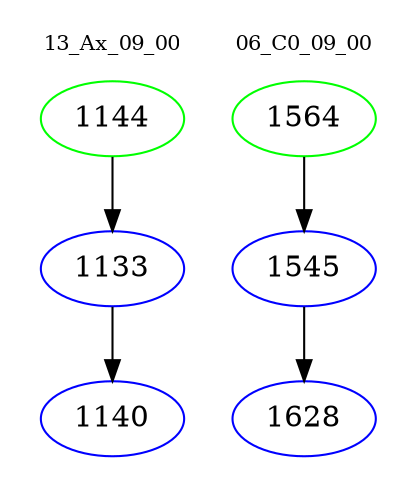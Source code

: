 digraph{
subgraph cluster_0 {
color = white
label = "13_Ax_09_00";
fontsize=10;
T0_1144 [label="1144", color="green"]
T0_1144 -> T0_1133 [color="black"]
T0_1133 [label="1133", color="blue"]
T0_1133 -> T0_1140 [color="black"]
T0_1140 [label="1140", color="blue"]
}
subgraph cluster_1 {
color = white
label = "06_C0_09_00";
fontsize=10;
T1_1564 [label="1564", color="green"]
T1_1564 -> T1_1545 [color="black"]
T1_1545 [label="1545", color="blue"]
T1_1545 -> T1_1628 [color="black"]
T1_1628 [label="1628", color="blue"]
}
}
